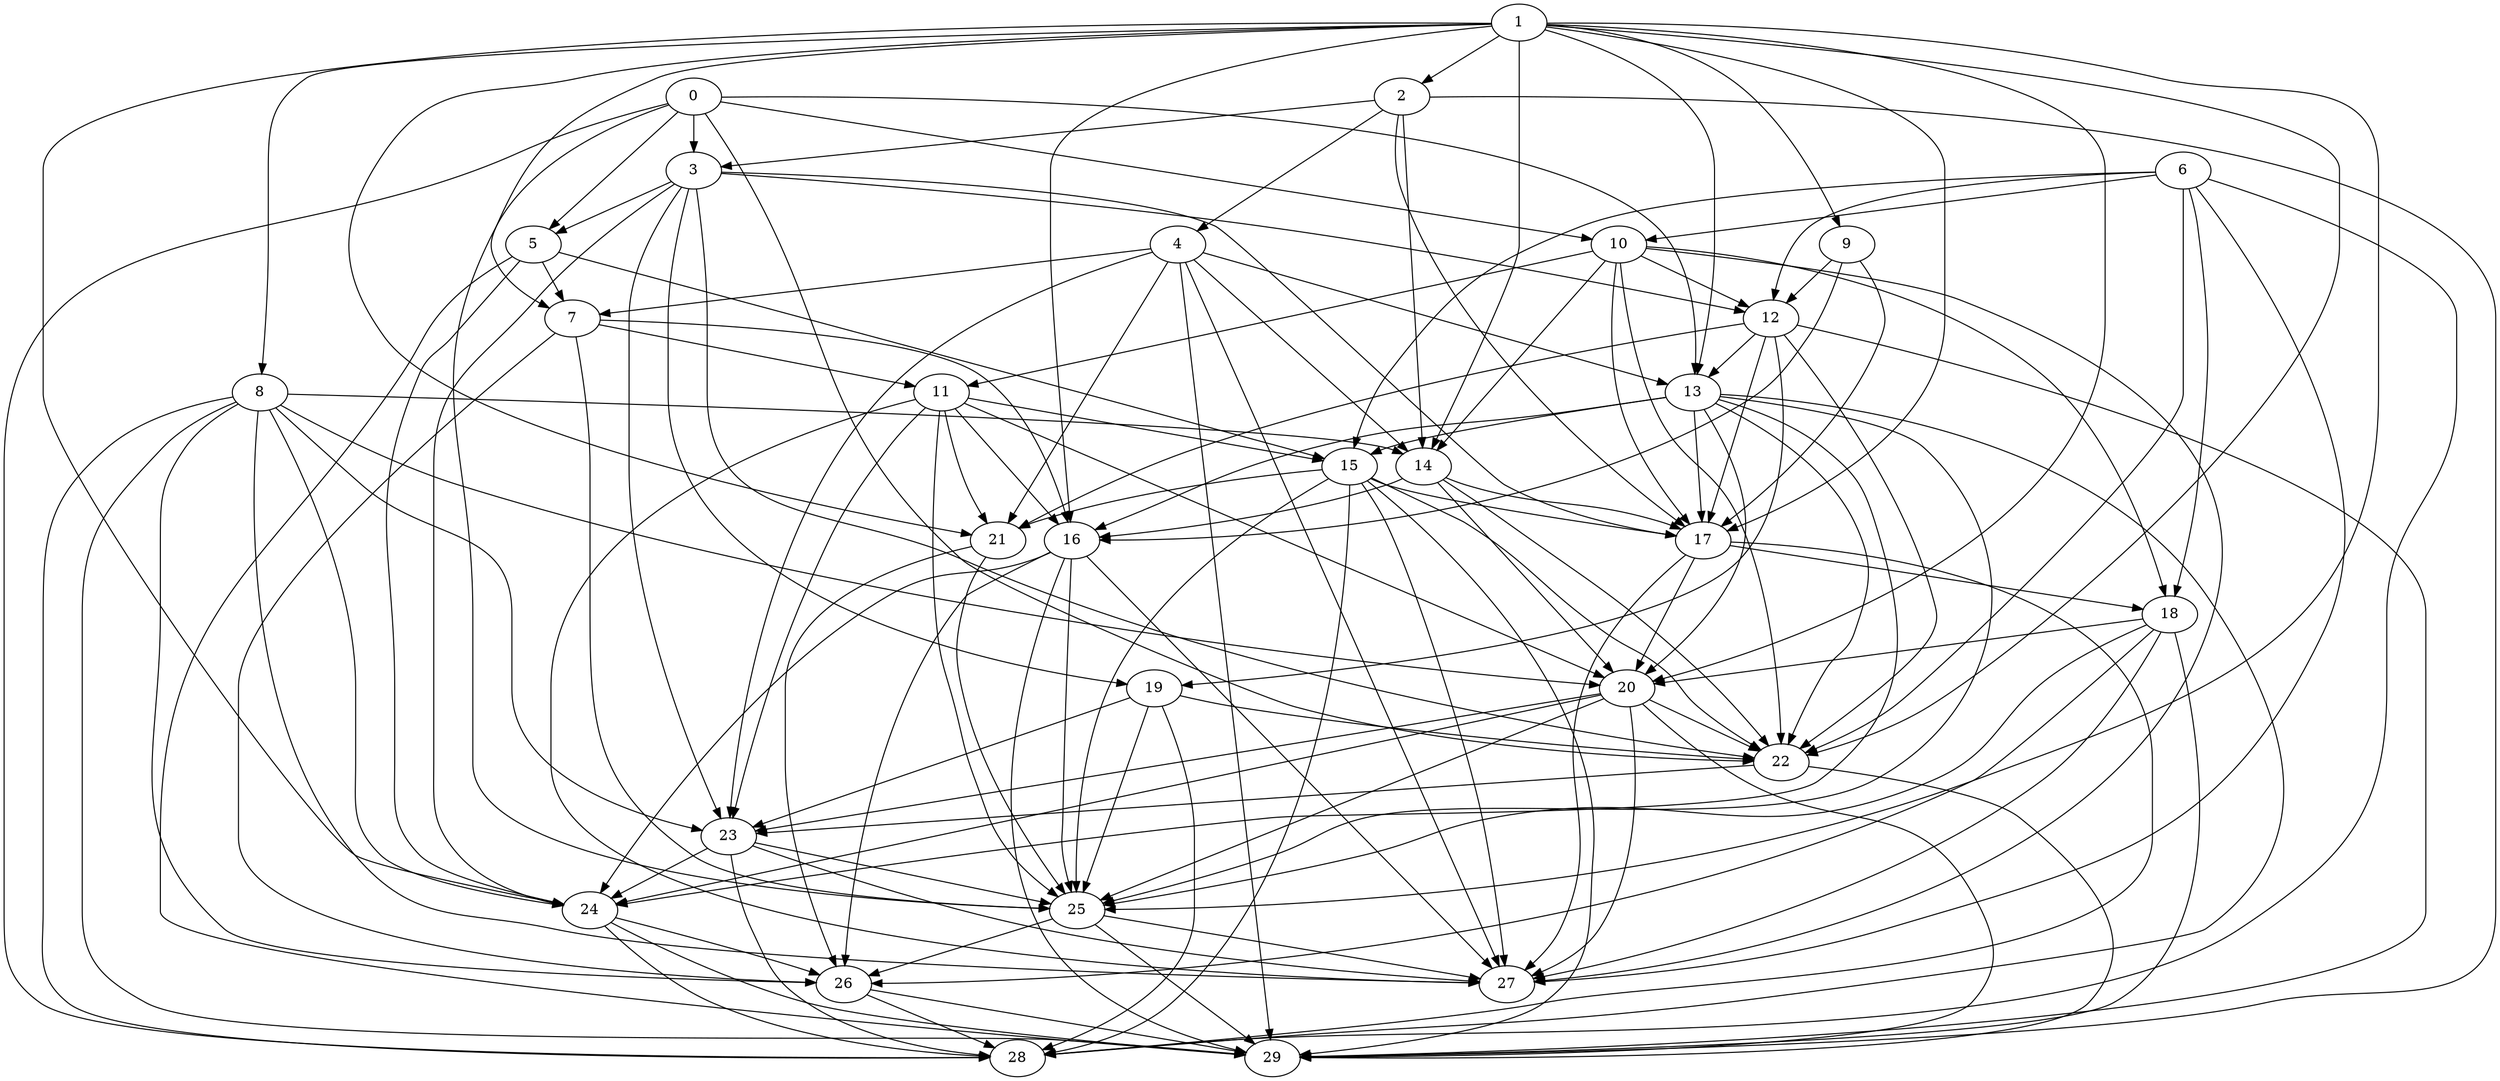 digraph "Random_Nodes_30_Density_4.80_CCR_1.00_WeightType_Random" {
	graph ["Duplicate states"=0,
		GraphType=Random,
		"Max states in OPEN"=0,
		Modes="120000ms; topo-ordered tasks, ; Pruning: task equivalence, fixed order ready list, ; F-value: ; Optimisation: best schedule length (\
SL) optimisation on equal, ",
		NumberOfTasks=30,
		"Pruned using list schedule length"=1,
		"States removed from OPEN"=0,
		TargetSystem="Homogeneous-6",
		"Time to schedule (ms)"=108,
		"Total idle time"=593,
		"Total schedule length"=482,
		"Total sequential time"=840,
		"Total states created"=2
	];
	1	["Finish time"=46,
		Processor=0,
		"Start time"=0,
		Weight=46];
	2	["Finish time"=83,
		Processor=0,
		"Start time"=46,
		Weight=37];
	1 -> 2	[Weight=6];
	9	["Finish time"=82,
		Processor=1,
		"Start time"=55,
		Weight=27];
	1 -> 9	[Weight=9];
	8	["Finish time"=86,
		Processor=2,
		"Start time"=54,
		Weight=32];
	1 -> 8	[Weight=8];
	7	["Finish time"=188,
		Processor=0,
		"Start time"=156,
		Weight=32];
	1 -> 7	[Weight=3];
	13	["Finish time"=185,
		Processor=1,
		"Start time"=148,
		Weight=37];
	1 -> 13	[Weight=7];
	14	["Finish time"=145,
		Processor=2,
		"Start time"=113,
		Weight=32];
	1 -> 14	[Weight=5];
	17	["Finish time"=215,
		Processor=0,
		"Start time"=206,
		Weight=9];
	1 -> 17	[Weight=5];
	20	["Finish time"=307,
		Processor=0,
		"Start time"=261,
		Weight=46];
	1 -> 20	[Weight=3];
	22	["Finish time"=353,
		Processor=0,
		"Start time"=307,
		Weight=46];
	1 -> 22	[Weight=7];
	16	["Finish time"=248,
		Processor=1,
		"Start time"=207,
		Weight=41];
	1 -> 16	[Weight=5];
	21	["Finish time"=235,
		Processor=2,
		"Start time"=212,
		Weight=23];
	1 -> 21	[Weight=8];
	25	["Finish time"=436,
		Processor=0,
		"Start time"=399,
		Weight=37];
	1 -> 25	[Weight=8];
	24	["Finish time"=445,
		Processor=1,
		"Start time"=408,
		Weight=37];
	1 -> 24	[Weight=8];
	3	["Finish time"=124,
		Processor=0,
		"Start time"=83,
		Weight=41];
	2 -> 3	[Weight=5];
	4	["Finish time"=108,
		Processor=1,
		"Start time"=85,
		Weight=23];
	2 -> 4	[Weight=2];
	2 -> 14	[Weight=4];
	2 -> 17	[Weight=3];
	29	["Finish time"=473,
		Processor=1,
		"Start time"=459,
		Weight=14];
	2 -> 29	[Weight=9];
	0	["Finish time"=23,
		Processor=1,
		"Start time"=0,
		Weight=23];
	0 -> 3	[Weight=9];
	5	["Finish time"=156,
		Processor=0,
		"Start time"=124,
		Weight=32];
	0 -> 5	[Weight=10];
	10	["Finish time"=42,
		Processor=2,
		"Start time"=33,
		Weight=9];
	0 -> 10	[Weight=10];
	0 -> 13	[Weight=4];
	0 -> 22	[Weight=9];
	0 -> 25	[Weight=2];
	28	["Finish time"=478,
		Processor=2,
		"Start time"=469,
		Weight=9];
	0 -> 28	[Weight=8];
	3 -> 5	[Weight=3];
	12	["Finish time"=148,
		Processor=1,
		"Start time"=134,
		Weight=14];
	3 -> 12	[Weight=10];
	3 -> 17	[Weight=8];
	19	["Finish time"=164,
		Processor=2,
		"Start time"=150,
		Weight=14];
	3 -> 19	[Weight=4];
	3 -> 22	[Weight=3];
	23	["Finish time"=399,
		Processor=0,
		"Start time"=353,
		Weight=46];
	3 -> 23	[Weight=8];
	3 -> 24	[Weight=5];
	9 -> 12	[Weight=6];
	9 -> 17	[Weight=2];
	9 -> 16	[Weight=2];
	6	["Finish time"=9,
		Processor=2,
		"Start time"=0,
		Weight=9];
	6 -> 10	[Weight=5];
	6 -> 12	[Weight=4];
	15	["Finish time"=206,
		Processor=0,
		"Start time"=197,
		Weight=9];
	6 -> 15	[Weight=8];
	18	["Finish time"=261,
		Processor=0,
		"Start time"=215,
		Weight=46];
	6 -> 18	[Weight=8];
	6 -> 22	[Weight=2];
	27	["Finish time"=482,
		Processor=0,
		"Start time"=436,
		Weight=46];
	6 -> 27	[Weight=7];
	6 -> 28	[Weight=7];
	5 -> 7	[Weight=4];
	5 -> 15	[Weight=2];
	5 -> 24	[Weight=6];
	5 -> 29	[Weight=10];
	4 -> 7	[Weight=6];
	4 -> 13	[Weight=6];
	4 -> 14	[Weight=5];
	4 -> 23	[Weight=2];
	4 -> 21	[Weight=5];
	4 -> 27	[Weight=9];
	4 -> 29	[Weight=4];
	10 -> 12	[Weight=4];
	10 -> 14	[Weight=9];
	11	["Finish time"=197,
		Processor=0,
		"Start time"=188,
		Weight=9];
	10 -> 11	[Weight=10];
	10 -> 17	[Weight=3];
	10 -> 18	[Weight=9];
	10 -> 22	[Weight=4];
	10 -> 27	[Weight=3];
	8 -> 14	[Weight=8];
	8 -> 20	[Weight=2];
	8 -> 23	[Weight=7];
	8 -> 24	[Weight=7];
	8 -> 27	[Weight=10];
	26	["Finish time"=459,
		Processor=1,
		"Start time"=445,
		Weight=14];
	8 -> 26	[Weight=2];
	8 -> 29	[Weight=2];
	8 -> 28	[Weight=6];
	12 -> 13	[Weight=4];
	12 -> 17	[Weight=7];
	12 -> 19	[Weight=2];
	12 -> 22	[Weight=7];
	12 -> 21	[Weight=6];
	12 -> 29	[Weight=4];
	7 -> 11	[Weight=6];
	7 -> 16	[Weight=4];
	7 -> 25	[Weight=6];
	7 -> 26	[Weight=5];
	13 -> 15	[Weight=8];
	13 -> 17	[Weight=8];
	13 -> 20	[Weight=3];
	13 -> 22	[Weight=10];
	13 -> 16	[Weight=3];
	13 -> 25	[Weight=8];
	13 -> 24	[Weight=4];
	13 -> 28	[Weight=4];
	14 -> 17	[Weight=2];
	14 -> 20	[Weight=6];
	14 -> 22	[Weight=9];
	14 -> 16	[Weight=2];
	11 -> 15	[Weight=6];
	11 -> 20	[Weight=7];
	11 -> 23	[Weight=7];
	11 -> 16	[Weight=10];
	11 -> 21	[Weight=9];
	11 -> 25	[Weight=6];
	11 -> 27	[Weight=9];
	15 -> 17	[Weight=2];
	15 -> 22	[Weight=5];
	15 -> 21	[Weight=6];
	15 -> 25	[Weight=9];
	15 -> 27	[Weight=2];
	15 -> 29	[Weight=7];
	15 -> 28	[Weight=2];
	17 -> 18	[Weight=3];
	17 -> 20	[Weight=10];
	17 -> 27	[Weight=4];
	17 -> 28	[Weight=6];
	18 -> 20	[Weight=10];
	18 -> 25	[Weight=6];
	18 -> 27	[Weight=8];
	18 -> 26	[Weight=5];
	18 -> 29	[Weight=5];
	20 -> 22	[Weight=5];
	20 -> 23	[Weight=2];
	20 -> 25	[Weight=5];
	20 -> 24	[Weight=3];
	20 -> 27	[Weight=6];
	20 -> 29	[Weight=3];
	19 -> 22	[Weight=9];
	19 -> 23	[Weight=3];
	19 -> 25	[Weight=4];
	19 -> 28	[Weight=5];
	22 -> 23	[Weight=5];
	22 -> 29	[Weight=4];
	23 -> 25	[Weight=4];
	23 -> 24	[Weight=9];
	23 -> 27	[Weight=5];
	23 -> 28	[Weight=7];
	16 -> 25	[Weight=4];
	16 -> 24	[Weight=7];
	16 -> 27	[Weight=3];
	16 -> 26	[Weight=10];
	16 -> 29	[Weight=4];
	21 -> 25	[Weight=10];
	21 -> 26	[Weight=10];
	25 -> 27	[Weight=10];
	25 -> 26	[Weight=8];
	25 -> 29	[Weight=9];
	24 -> 26	[Weight=8];
	24 -> 29	[Weight=4];
	24 -> 28	[Weight=2];
	26 -> 29	[Weight=4];
	26 -> 28	[Weight=10];
}
